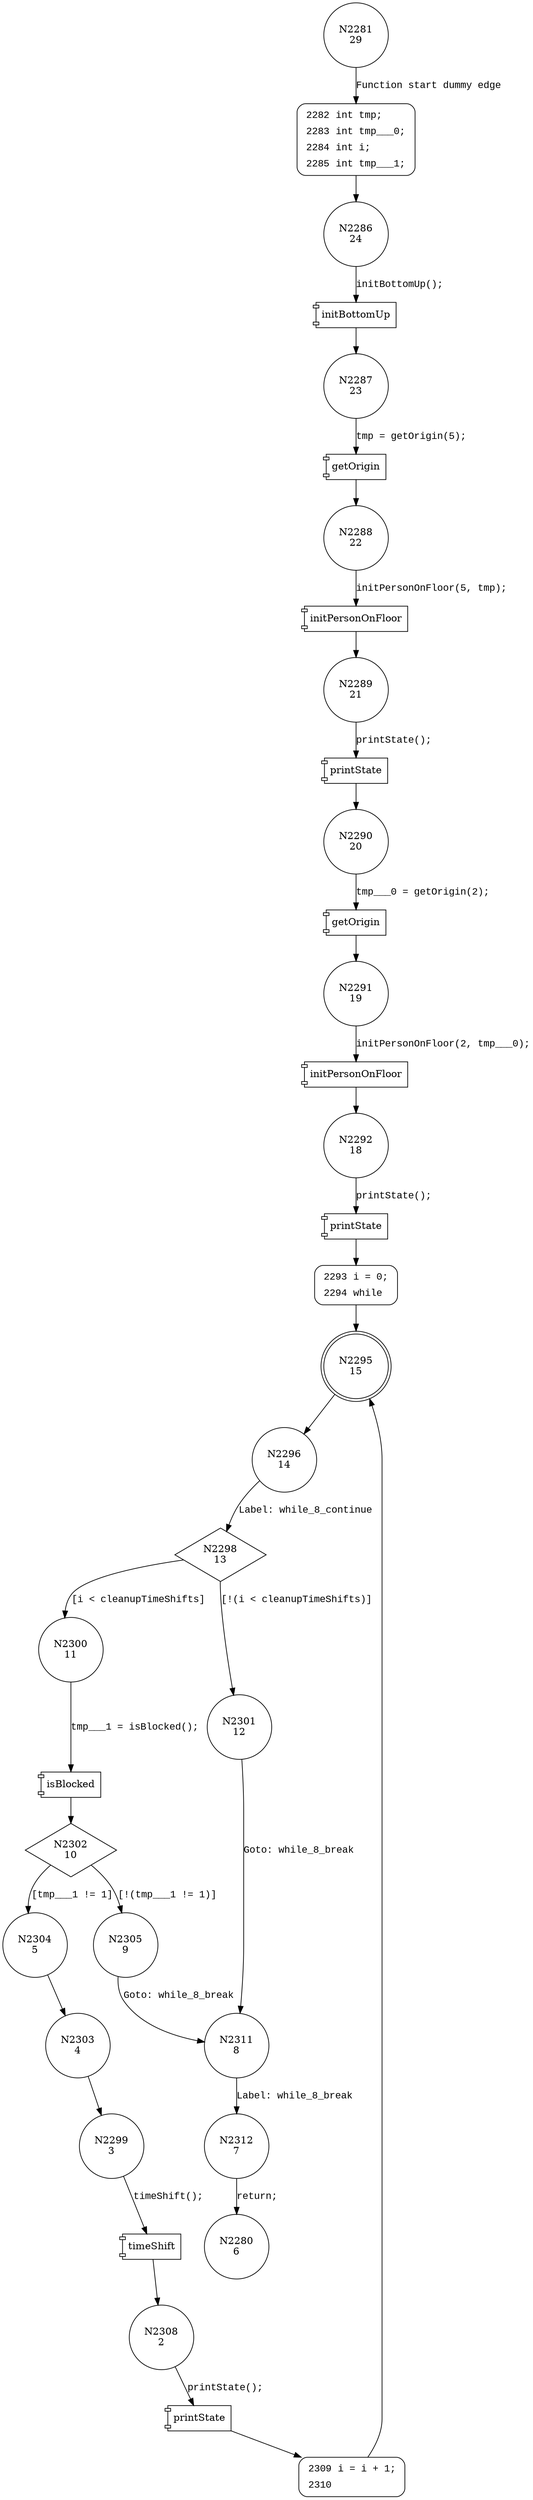 digraph spec1 {
2281 [shape="circle" label="N2281\n29"]
2282 [shape="circle" label="N2282\n28"]
2286 [shape="circle" label="N2286\n24"]
2287 [shape="circle" label="N2287\n23"]
2288 [shape="circle" label="N2288\n22"]
2289 [shape="circle" label="N2289\n21"]
2290 [shape="circle" label="N2290\n20"]
2291 [shape="circle" label="N2291\n19"]
2292 [shape="circle" label="N2292\n18"]
2293 [shape="circle" label="N2293\n17"]
2295 [shape="doublecircle" label="N2295\n15"]
2296 [shape="circle" label="N2296\n14"]
2298 [shape="diamond" label="N2298\n13"]
2300 [shape="circle" label="N2300\n11"]
2301 [shape="circle" label="N2301\n12"]
2311 [shape="circle" label="N2311\n8"]
2312 [shape="circle" label="N2312\n7"]
2302 [shape="diamond" label="N2302\n10"]
2304 [shape="circle" label="N2304\n5"]
2305 [shape="circle" label="N2305\n9"]
2303 [shape="circle" label="N2303\n4"]
2299 [shape="circle" label="N2299\n3"]
2308 [shape="circle" label="N2308\n2"]
2309 [shape="circle" label="N2309\n1"]
2280 [shape="circle" label="N2280\n6"]
2282 [style="filled,bold" penwidth="1" fillcolor="white" fontname="Courier New" shape="Mrecord" label=<<table border="0" cellborder="0" cellpadding="3" bgcolor="white"><tr><td align="right">2282</td><td align="left">int tmp;</td></tr><tr><td align="right">2283</td><td align="left">int tmp___0;</td></tr><tr><td align="right">2284</td><td align="left">int i;</td></tr><tr><td align="right">2285</td><td align="left">int tmp___1;</td></tr></table>>]
2282 -> 2286[label=""]
2293 [style="filled,bold" penwidth="1" fillcolor="white" fontname="Courier New" shape="Mrecord" label=<<table border="0" cellborder="0" cellpadding="3" bgcolor="white"><tr><td align="right">2293</td><td align="left">i = 0;</td></tr><tr><td align="right">2294</td><td align="left">while</td></tr></table>>]
2293 -> 2295[label=""]
2309 [style="filled,bold" penwidth="1" fillcolor="white" fontname="Courier New" shape="Mrecord" label=<<table border="0" cellborder="0" cellpadding="3" bgcolor="white"><tr><td align="right">2309</td><td align="left">i = i + 1;</td></tr><tr><td align="right">2310</td><td align="left"></td></tr></table>>]
2309 -> 2295[label=""]
2281 -> 2282 [label="Function start dummy edge" fontname="Courier New"]
100111 [shape="component" label="initBottomUp"]
2286 -> 100111 [label="initBottomUp();" fontname="Courier New"]
100111 -> 2287 [label="" fontname="Courier New"]
100112 [shape="component" label="getOrigin"]
2287 -> 100112 [label="tmp = getOrigin(5);" fontname="Courier New"]
100112 -> 2288 [label="" fontname="Courier New"]
100113 [shape="component" label="initPersonOnFloor"]
2288 -> 100113 [label="initPersonOnFloor(5, tmp);" fontname="Courier New"]
100113 -> 2289 [label="" fontname="Courier New"]
100114 [shape="component" label="printState"]
2289 -> 100114 [label="printState();" fontname="Courier New"]
100114 -> 2290 [label="" fontname="Courier New"]
100115 [shape="component" label="getOrigin"]
2290 -> 100115 [label="tmp___0 = getOrigin(2);" fontname="Courier New"]
100115 -> 2291 [label="" fontname="Courier New"]
100116 [shape="component" label="initPersonOnFloor"]
2291 -> 100116 [label="initPersonOnFloor(2, tmp___0);" fontname="Courier New"]
100116 -> 2292 [label="" fontname="Courier New"]
100117 [shape="component" label="printState"]
2292 -> 100117 [label="printState();" fontname="Courier New"]
100117 -> 2293 [label="" fontname="Courier New"]
2295 -> 2296 [label="" fontname="Courier New"]
2298 -> 2300 [label="[i < cleanupTimeShifts]" fontname="Courier New"]
2298 -> 2301 [label="[!(i < cleanupTimeShifts)]" fontname="Courier New"]
2311 -> 2312 [label="Label: while_8_break" fontname="Courier New"]
100118 [shape="component" label="isBlocked"]
2300 -> 100118 [label="tmp___1 = isBlocked();" fontname="Courier New"]
100118 -> 2302 [label="" fontname="Courier New"]
2302 -> 2304 [label="[tmp___1 != 1]" fontname="Courier New"]
2302 -> 2305 [label="[!(tmp___1 != 1)]" fontname="Courier New"]
2304 -> 2303 [label="" fontname="Courier New"]
100119 [shape="component" label="timeShift"]
2299 -> 100119 [label="timeShift();" fontname="Courier New"]
100119 -> 2308 [label="" fontname="Courier New"]
100120 [shape="component" label="printState"]
2308 -> 100120 [label="printState();" fontname="Courier New"]
100120 -> 2309 [label="" fontname="Courier New"]
2296 -> 2298 [label="Label: while_8_continue" fontname="Courier New"]
2301 -> 2311 [label="Goto: while_8_break" fontname="Courier New"]
2312 -> 2280 [label="return;" fontname="Courier New"]
2305 -> 2311 [label="Goto: while_8_break" fontname="Courier New"]
2303 -> 2299 [label="" fontname="Courier New"]
}